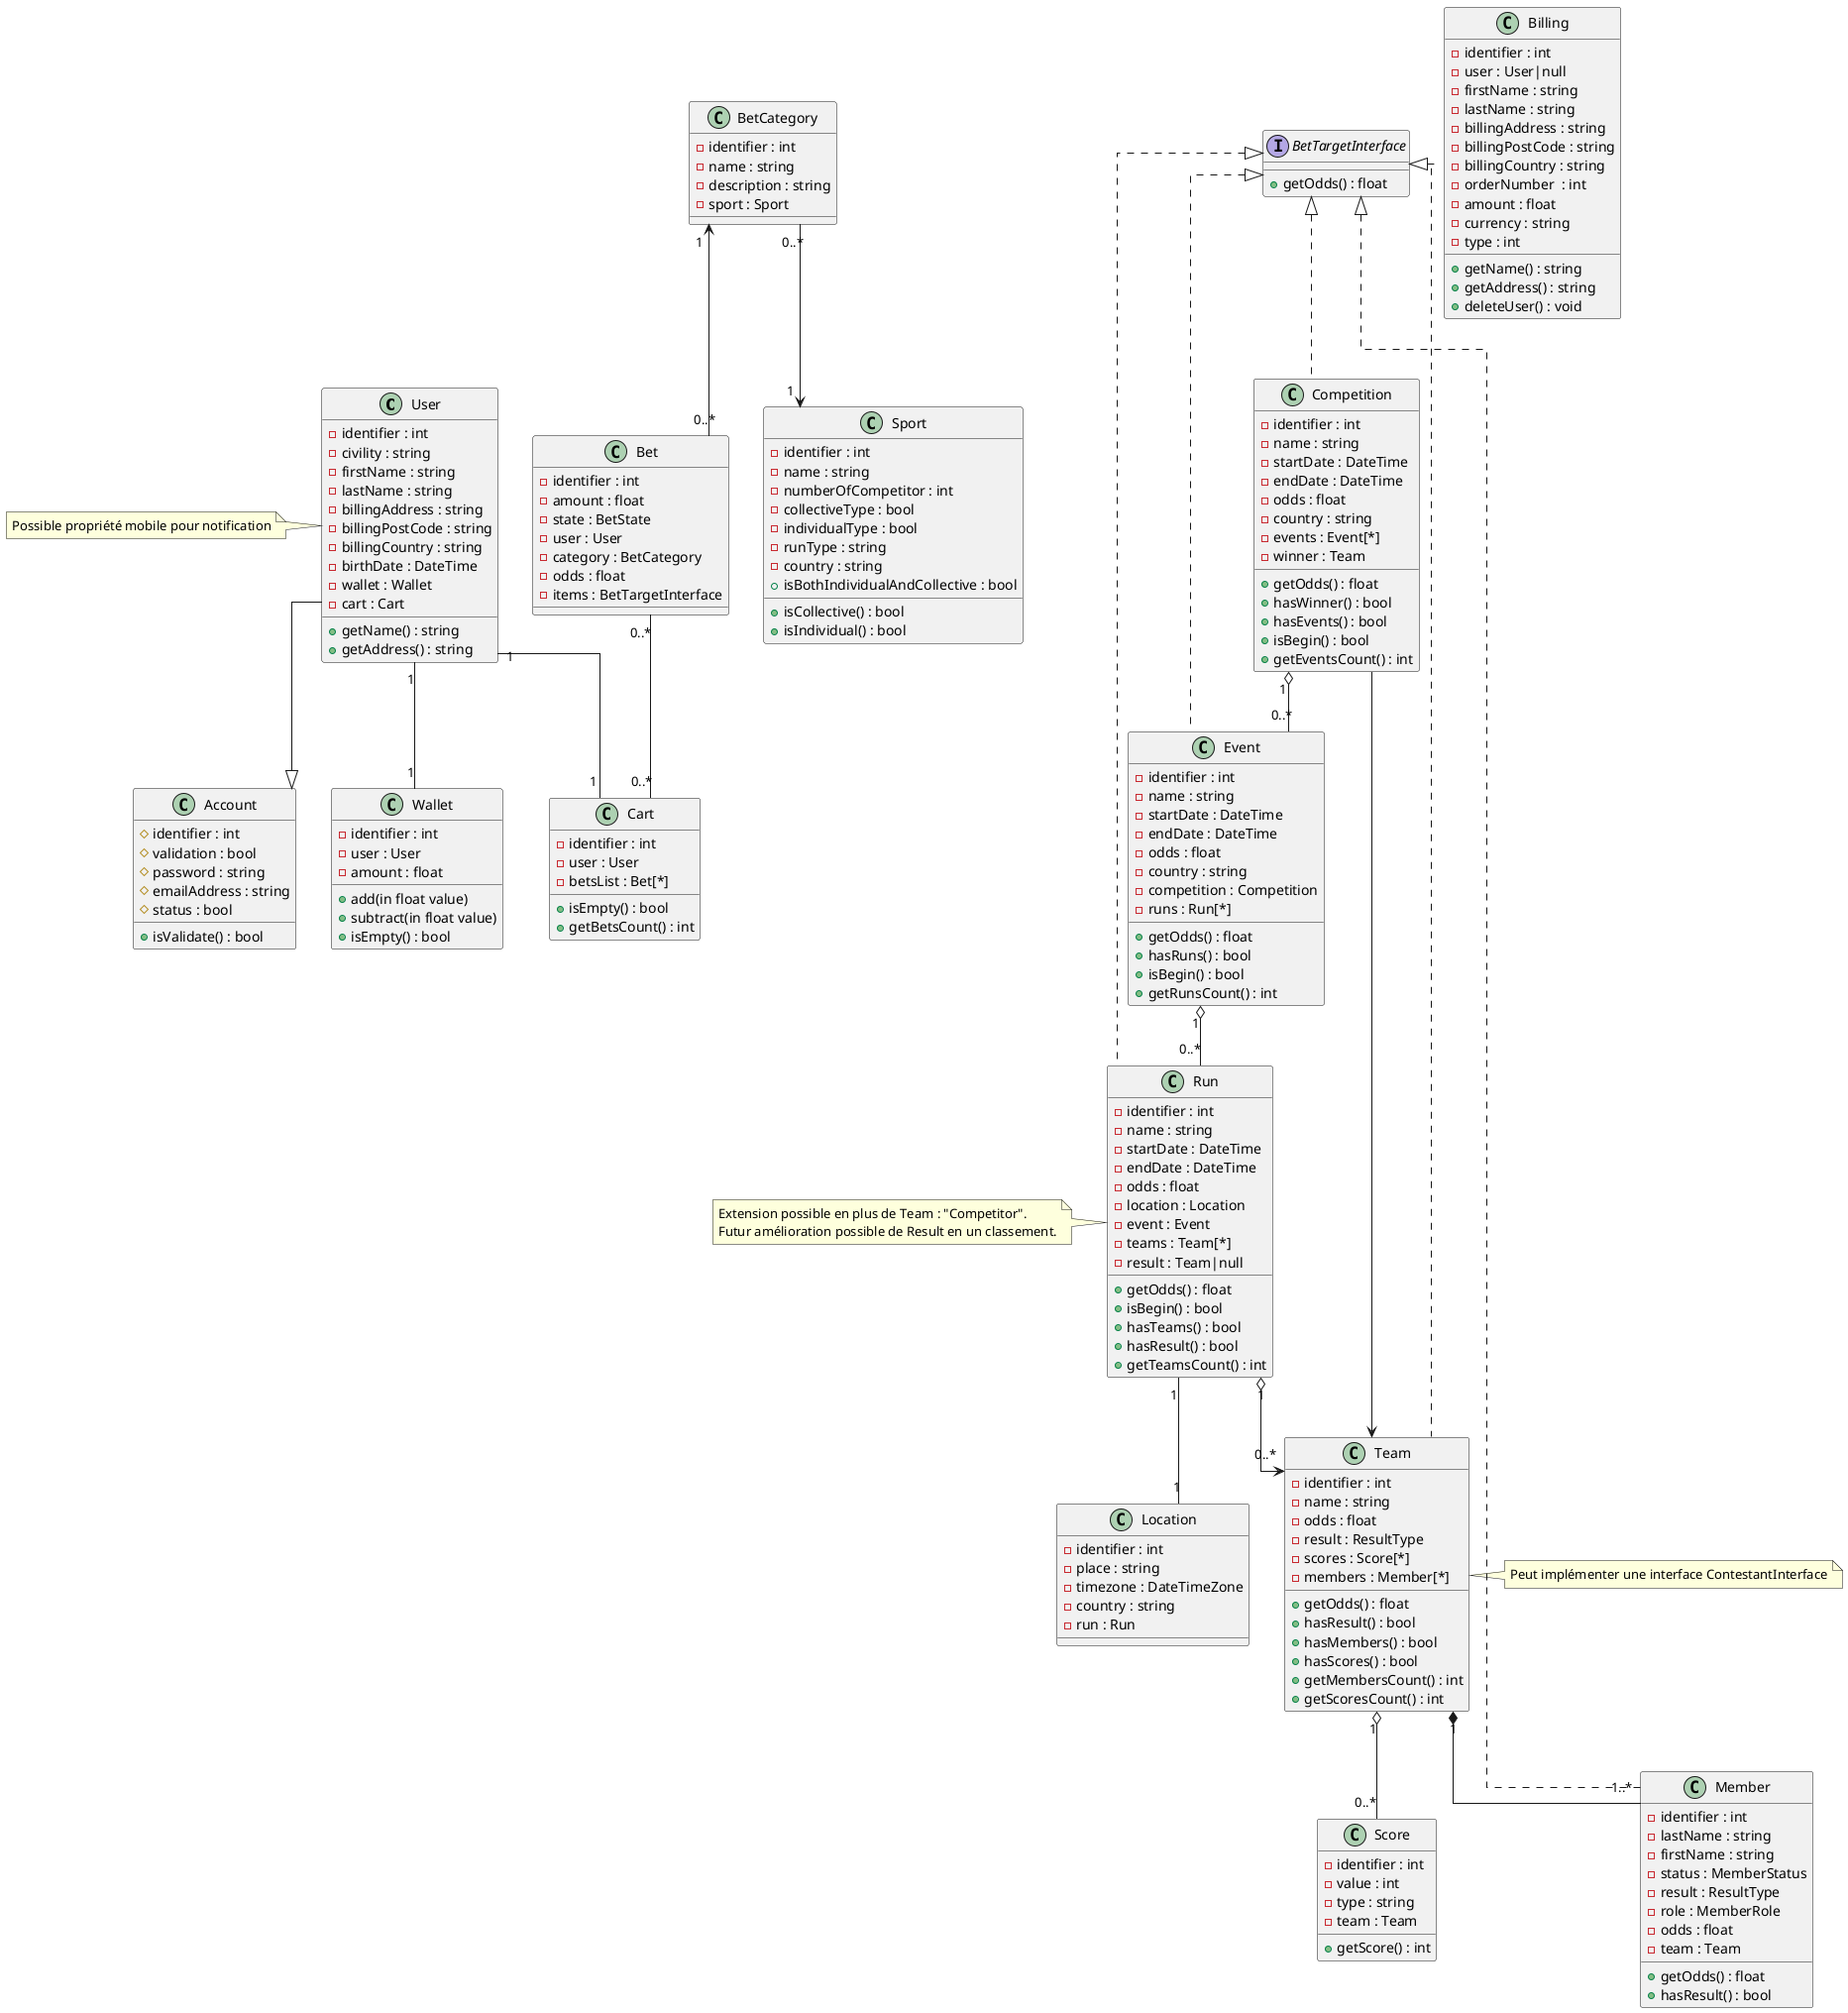 @startuml parisportif5
skinparam linetype ortho
'plantuml
'Relations :
    User --|> Account
    BetCategory "1" <-- "0..*" Bet
    User "1" -- "1" Wallet
    User "1" -- "1" Cart
    Bet "0..*" -- "0..*" Cart
    BetCategory "0..*" --> "1" Sport
    Competition "1" o-- "0..*" Event
    Competition --> Team
    Event "1" o-- "0..*" Run
    Run "1" -- "1" Location
    Team "1" o-- "0..*" Score
    Run "1" o--> "0..*" Team
    Team "1" *-- "1..*" Member
    BetTargetInterface <|.. Competition
    BetTargetInterface <|.. Event
    BetTargetInterface <|.. Run
    BetTargetInterface <|.. Team
    BetTargetInterface <|.. Member
'Définitions des classes :
    'Porte-feuille de l'utilisateur avec des fonds (de l'argent gagnés)
    class Wallet {
        -identifier : int
        -user : User
        -amount : float
        +add(in float value)
        +subtract(in float value)
        +isEmpty() : bool
    }
    'Panier qui contient les paris sélectionnés
    class Cart {
        -identifier : int
        -user : User
        -betsList : Bet[*]
        +isEmpty() : bool
        +getBetsCount() : int
    }
    'interface de généralisation pour les classes autorisé à être parié
    interface BetTargetInterface {
        +getOdds() : float
    }
    'Compte (sert à ce connecter)
    class Account {
        #identifier : int
        #validation : bool
        #password : string
        #emailAddress : string
        #status : bool
        +isValidate() : bool
    }
    'Utilisateur avec un compte
    class User {
        -identifier : int
        -civility : string
        -firstName : string
        -lastName : string
        -billingAddress : string
        -billingPostCode : string
        -billingCountry : string
        -birthDate : DateTime
        -wallet : Wallet
        -cart : Cart
        +getName() : string
        +getAddress() : string
    }
    note left : Possible propriété mobile pour notification
    'Factures (type=débit ou crédit)
    class Billing {
        -identifier : int
        -user : User|null
        -firstName : string
        -lastName : string
        -billingAddress : string
        -billingPostCode : string
        -billingCountry : string
        -orderNumber  : int
        -amount : float
        -currency : string
        -type : int
        +getName() : string
        +getAddress() : string
        +deleteUser() : void
    }
    'Un paris
    class Bet {
        -identifier : int
        -amount : float
        -state : BetState
        -user : User
        -category : BetCategory
        -odds : float
        -items : BetTargetInterface
    }
    'Catégorie de paris (ex: Paris sur la victoire du favoris)
    class BetCategory {
        -identifier : int
        -name : string
        -description : string
        -sport : Sport
    }
    'Lieu de la rencontre/course
    class Location {
        -identifier : int
        -place : string
        -timezone : DateTimeZone
        -country : string
        -run : Run
    }
    'Sport pratiqué (runtype = fixture, race) (type = collectif ou individuel ou les deux)
    class Sport {
        -identifier : int
        -name : string
        -numberOfCompetitor : int
        -collectiveType : bool
        -individualType : bool
        -runType : string
        -country : string
        +isCollective() : bool
        +isIndividual() : bool
        +isBothIndividualAndCollective : bool
    }
    'Compétition (JO, Ligue des Champions, F1 Championnat du monde)
    class Competition {
        -identifier : int
        -name : string
        -startDate : DateTime
        -endDate : DateTime
        -odds : float
        -country : string
        -events : Event[*]
        -winner : Team
        +getOdds() : float
        +hasWinner() : bool
        +hasEvents() : bool
        +isBegin() : bool
        +getEventsCount() : int
    }
    'Événement de la compétition (poul de qualification, Circuit F1 de france)
    class Event {
        -identifier : int
        -name : string
        -startDate : DateTime
        -endDate : DateTime
        -odds : float
        -country : string
        -competition : Competition
        -runs : Run[*]
        +getOdds() : float
        +hasRuns() : bool
        +isBegin() : bool
        +getRunsCount() : int
    }
    'Classe mère global : Un match, une rencontre, une course
    class Run {
        -identifier : int
        -name : string
        -startDate : DateTime
        -endDate : DateTime
        -odds : float
        -location : Location
        -event : Event
        -teams : Team[*]
        -result : Team|null
        +getOdds() : float
        +isBegin() : bool
        +hasTeams() : bool
        +hasResult() : bool
        +getTeamsCount() : int
    }
    note left of Run
    Extension possible en plus de Team : "Competitor".
    Futur amélioration possible de Result en un classement.
    end note
    'Score de l'équipe ou du membre de l'équipe
    class Score {
        -identifier : int
        -value : int
        -type : string
        -team : Team
        +getScore() : int
    }
    'Joueur ou sportif ou pilote
    class Member {
        -identifier : int
        -lastName : string
        -firstName : string
        -status : MemberStatus
        -result : ResultType
        -role : MemberRole
        -odds : float
        -team : Team
        +getOdds() : float
        +hasResult() : bool
    }
    'Équipes qui participe à une rencontre, à une course
    class Team {
        -identifier : int
        -name : string
        -odds : float
        -result : ResultType
        -scores : Score[*]
        -members : Member[*]
        +getOdds() : float
        +hasResult() : bool
        +hasMembers() : bool
        +hasScores() : bool
        +getMembersCount() : int
        +getScoresCount() : int
    }
    note right: Peut implémenter une interface ContestantInterface
@enduml
